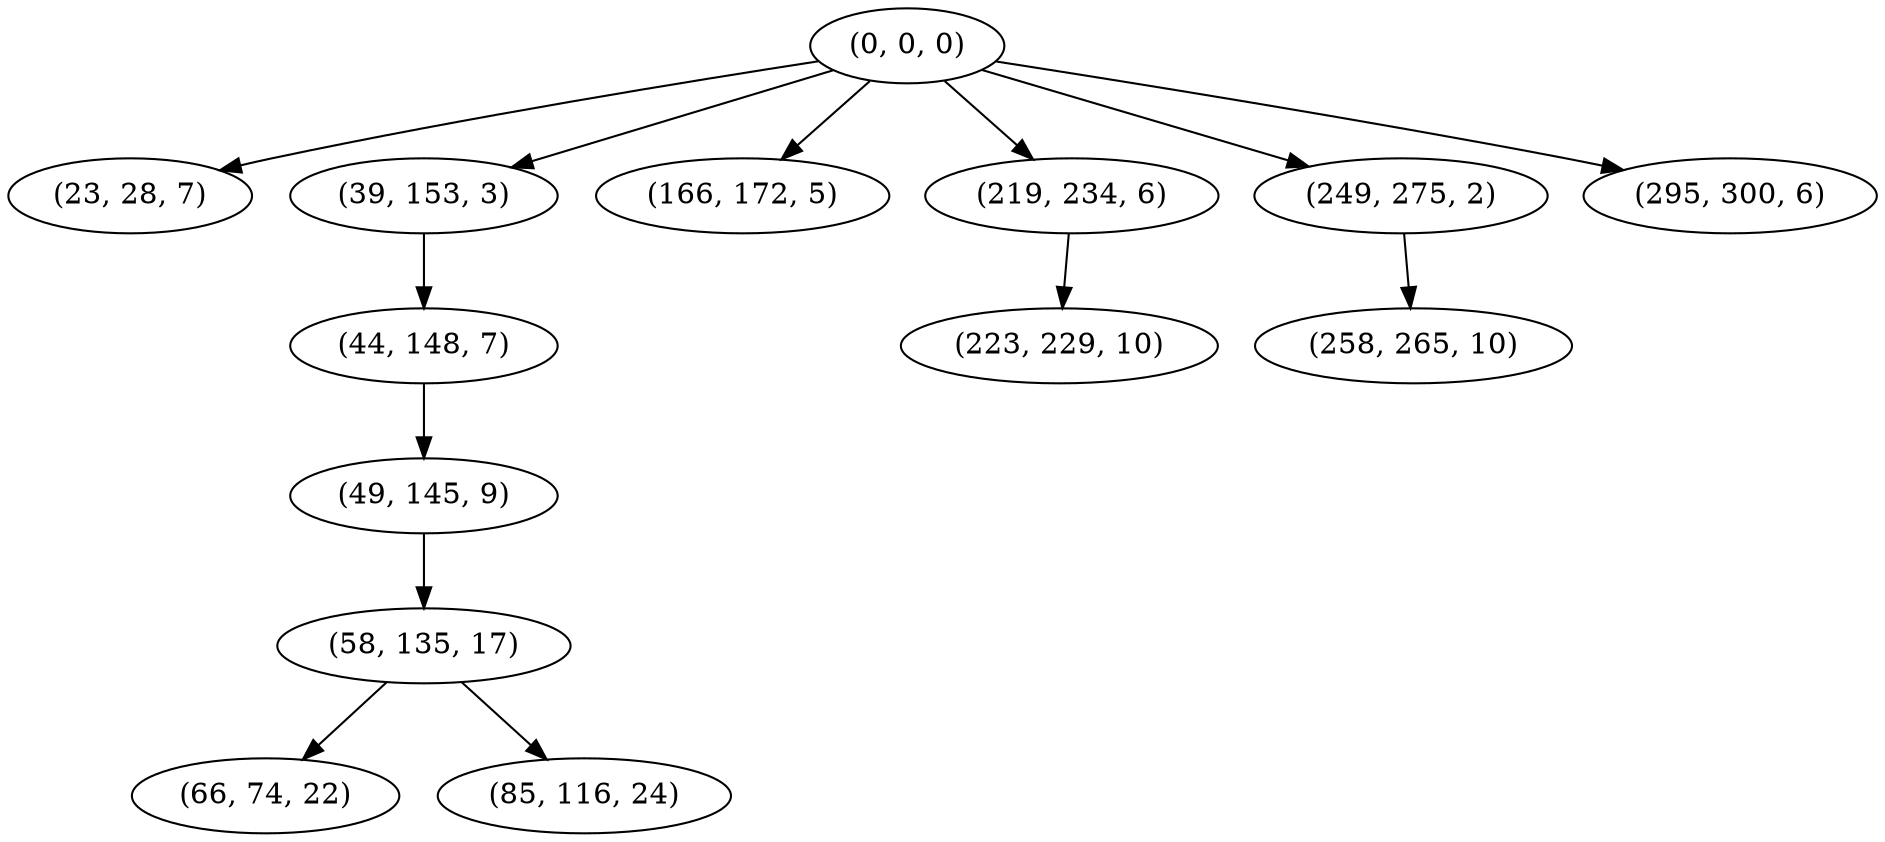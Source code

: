 digraph tree {
    "(0, 0, 0)";
    "(23, 28, 7)";
    "(39, 153, 3)";
    "(44, 148, 7)";
    "(49, 145, 9)";
    "(58, 135, 17)";
    "(66, 74, 22)";
    "(85, 116, 24)";
    "(166, 172, 5)";
    "(219, 234, 6)";
    "(223, 229, 10)";
    "(249, 275, 2)";
    "(258, 265, 10)";
    "(295, 300, 6)";
    "(0, 0, 0)" -> "(23, 28, 7)";
    "(0, 0, 0)" -> "(39, 153, 3)";
    "(0, 0, 0)" -> "(166, 172, 5)";
    "(0, 0, 0)" -> "(219, 234, 6)";
    "(0, 0, 0)" -> "(249, 275, 2)";
    "(0, 0, 0)" -> "(295, 300, 6)";
    "(39, 153, 3)" -> "(44, 148, 7)";
    "(44, 148, 7)" -> "(49, 145, 9)";
    "(49, 145, 9)" -> "(58, 135, 17)";
    "(58, 135, 17)" -> "(66, 74, 22)";
    "(58, 135, 17)" -> "(85, 116, 24)";
    "(219, 234, 6)" -> "(223, 229, 10)";
    "(249, 275, 2)" -> "(258, 265, 10)";
}
